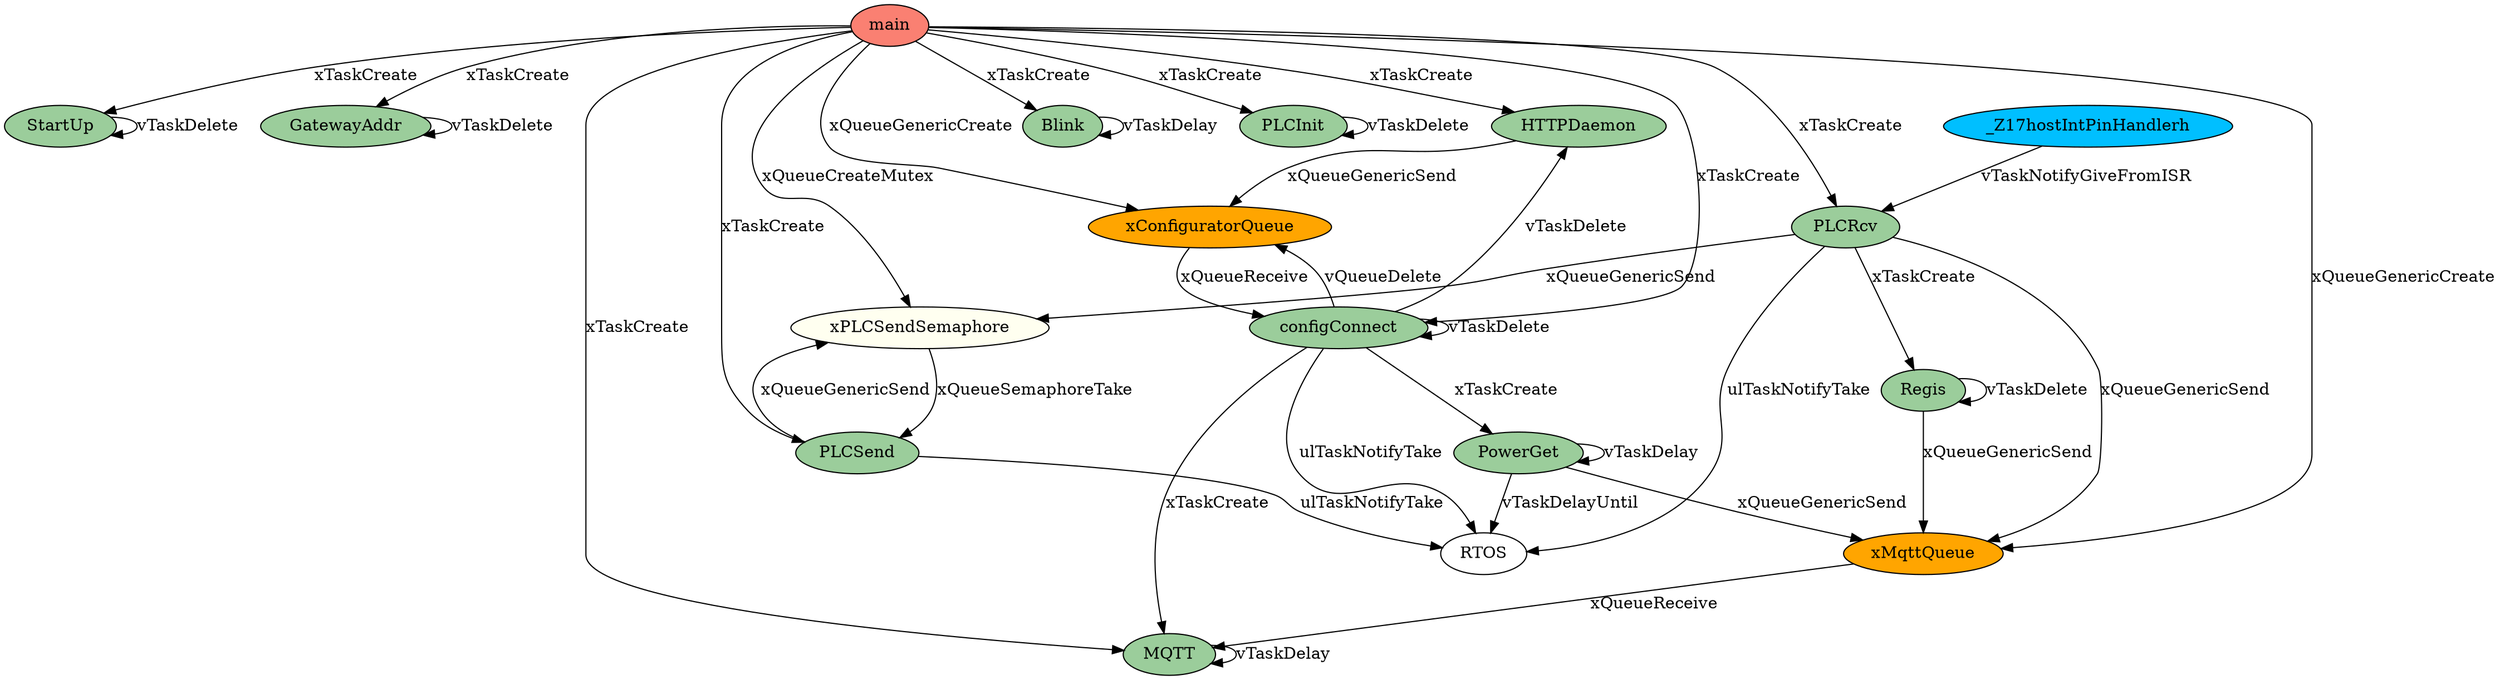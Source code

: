 strict digraph G {
		StartUp[fillcolor=darkseagreen3 style=filled label=<StartUp<BR />>];
StartUp -> StartUp [ label="vTaskDelay"];
StartUp -> StartUp [ label="vTaskDelete"];
		GatewayAddr[fillcolor=darkseagreen3 style=filled label=<GatewayAddr<BR />>];
GatewayAddr -> GatewayAddr [ label="vTaskDelay"];
GatewayAddr -> GatewayAddr [ label="vTaskDelay"];
GatewayAddr -> GatewayAddr [ label="vTaskDelete"];
		MQTT[fillcolor=darkseagreen3 style=filled label=<MQTT<BR />>];
MQTT -> MQTT [ label="vTaskDelay"];
MQTT -> MQTT [ label="vTaskDelay"];
MQTT -> MQTT [ label="vTaskDelay"];
		HTTPDaemon[fillcolor=darkseagreen3 style=filled label=<HTTPDaemon<BR />>];
HTTPDaemon -> xConfiguratorQueue [ label="xQueueGenericSend"];
HTTPDaemon -> xConfiguratorQueue [ label="xQueueGenericSend"];
		configConnect[fillcolor=darkseagreen3 style=filled label=<configConnect<BR />>];
configConnect -> MQTT [ label="xTaskCreate"];
configConnect -> PowerGet [ label="xTaskCreate"];
configConnect -> PowerGet [ label="xTaskCreate"];
configConnect -> configConnect [ label="vTaskDelay"];
configConnect -> RTOS [ label="xTaskGetCurrentTaskHandle"];
configConnect -> RTOS [ label="ulTaskNotifyTake"];
configConnect -> xConfiguratorQueue [ label="vQueueDelete"];
configConnect -> HTTPDaemon [ label="vTaskDelete"];
configConnect -> configConnect [ label="vTaskDelete"];
configConnect -> RTOS [ label="xTaskGetCurrentTaskHandle"];
configConnect -> RTOS [ label="xTaskGetCurrentTaskHandle"];
configConnect -> RTOS [ label="ulTaskNotifyTake"];
configConnect -> xConfiguratorQueue [ label="vQueueDelete"];
configConnect -> HTTPDaemon [ label="vTaskDelete"];
configConnect -> configConnect [ label="vTaskDelete"];
		Blink[fillcolor=darkseagreen3 style=filled label=<Blink<BR />>];
Blink -> Blink [ label="vTaskDelay"];
Blink -> Blink [ label="vTaskDelay"];
		PLCInit[fillcolor=darkseagreen3 style=filled label=<PLCInit<BR />>];
PLCInit -> PLCInit [ label="vTaskDelay"];
PLCInit -> PLCInit [ label="vTaskDelay"];
PLCInit -> PLCInit [ label="vTaskDelete"];
		PLCRcv[fillcolor=darkseagreen3 style=filled label=<PLCRcv<BR />>];
PLCRcv -> Regis [ label="xTaskCreate"];
PLCRcv -> RTOS [ label="ulTaskNotifyTake"];
PLCRcv -> xMqttQueue [ label="xQueueGenericSend"];
PLCRcv -> xPLCSendSemaphore [ label="xQueueGenericSend"];
PLCRcv -> xPLCSendSemaphore [ label="xQueueGenericSend"];
PLCRcv -> xPLCSendSemaphore [ label="xQueueGenericSend"];
		PLCSend[fillcolor=darkseagreen3 style=filled label=<PLCSend<BR />>];
PLCSend -> xPLCSendSemaphore [ label="xQueueGenericSend"];
PLCSend -> RTOS [ label="ulTaskNotifyTake"];
		PowerGet[fillcolor=darkseagreen3 style=filled label=<PowerGet<BR />>];
PowerGet -> PowerGet [ label="vTaskDelay"];
PowerGet -> RTOS [ label="vTaskDelayUntil"];
PowerGet -> RTOS [ label="vTaskDelayUntil"];
PowerGet -> RTOS [ label="vTaskDelayUntil"];
PowerGet -> RTOS [ label="vTaskDelayUntil"];
PowerGet -> RTOS [ label="vTaskDelayUntil"];
PowerGet -> RTOS [ label="vTaskDelayUntil"];
PowerGet -> RTOS [ label="vTaskDelayUntil"];
PowerGet -> xMqttQueue [ label="xQueueGenericSend"];
		Regis[fillcolor=darkseagreen3 style=filled label=<Regis<BR />>];
Regis -> xMqttQueue [ label="xQueueGenericSend"];
Regis -> Regis [ label="vTaskDelete"];
		xMqttQueue[fillcolor=orange style=filled label=<xMqttQueue<BR />>];
xMqttQueue -> MQTT [ label="xQueueReceive"];
		xConfiguratorQueue[fillcolor=orange style=filled label=<xConfiguratorQueue<BR />>];
xConfiguratorQueue -> configConnect [ label="xQueueReceive"];
		_Z17hostIntPinHandlerh[fillcolor=deepskyblue style=filled label=<_Z17hostIntPinHandlerh<BR />>];
_Z17hostIntPinHandlerh -> PLCRcv [ label="vTaskNotifyGiveFromISR"];
		xPLCSendSemaphore[fillcolor=ivory style=filled label=<xPLCSendSemaphore<BR />>];
xPLCSendSemaphore -> PLCSend [ label="xQueueSemaphoreTake"];
		main[fillcolor=salmon style=filled label=<main<BR />>];
main -> xPLCSendSemaphore [ label="xQueueCreateMutex"];
main -> StartUp [ label="xTaskCreate"];
main -> GatewayAddr [ label="xTaskCreate"];
main -> StartUp [ label="xTaskCreate"];
main -> xMqttQueue [ label="xQueueGenericCreate"];
main -> MQTT [ label="xTaskCreate"];
main -> xConfiguratorQueue [ label="xQueueGenericCreate"];
main -> HTTPDaemon [ label="xTaskCreate"];
main -> configConnect [ label="xTaskCreate"];
main -> Blink [ label="xTaskCreate"];
main -> PLCInit [ label="xTaskCreate"];
main -> PLCRcv [ label="xTaskCreate"];
main -> PLCSend [ label="xTaskCreate"];

}